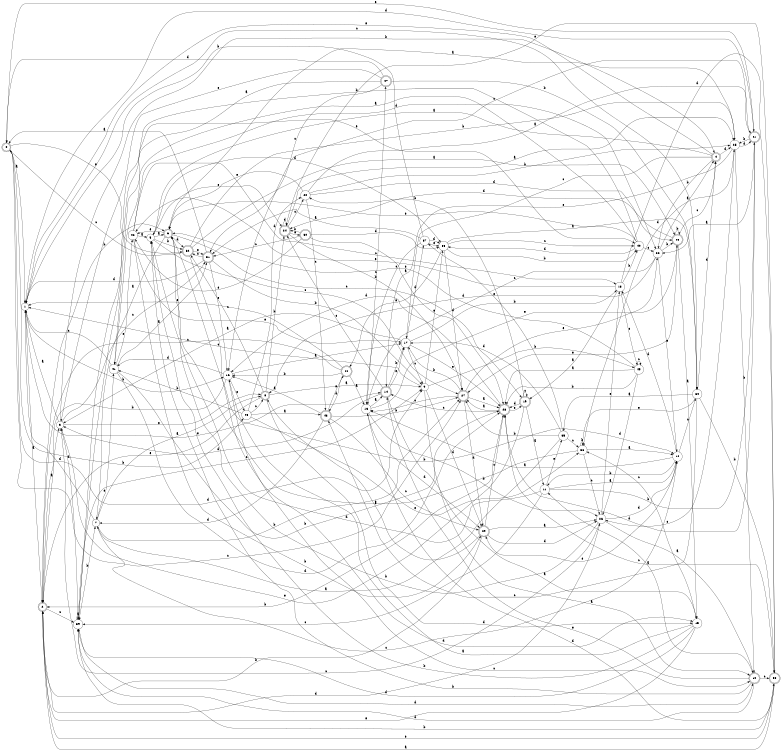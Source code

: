 digraph n39_9 {
__start0 [label="" shape="none"];

rankdir=LR;
size="8,5";

s0 [style="rounded,filled", color="black", fillcolor="white" shape="doublecircle", label="0"];
s1 [style="filled", color="black", fillcolor="white" shape="circle", label="1"];
s2 [style="rounded,filled", color="black", fillcolor="white" shape="doublecircle", label="2"];
s3 [style="filled", color="black", fillcolor="white" shape="circle", label="3"];
s4 [style="rounded,filled", color="black", fillcolor="white" shape="doublecircle", label="4"];
s5 [style="filled", color="black", fillcolor="white" shape="circle", label="5"];
s6 [style="rounded,filled", color="black", fillcolor="white" shape="doublecircle", label="6"];
s7 [style="filled", color="black", fillcolor="white" shape="circle", label="7"];
s8 [style="rounded,filled", color="black", fillcolor="white" shape="doublecircle", label="8"];
s9 [style="filled", color="black", fillcolor="white" shape="circle", label="9"];
s10 [style="rounded,filled", color="black", fillcolor="white" shape="doublecircle", label="10"];
s11 [style="filled", color="black", fillcolor="white" shape="circle", label="11"];
s12 [style="filled", color="black", fillcolor="white" shape="circle", label="12"];
s13 [style="filled", color="black", fillcolor="white" shape="circle", label="13"];
s14 [style="rounded,filled", color="black", fillcolor="white" shape="doublecircle", label="14"];
s15 [style="filled", color="black", fillcolor="white" shape="circle", label="15"];
s16 [style="filled", color="black", fillcolor="white" shape="circle", label="16"];
s17 [style="filled", color="black", fillcolor="white" shape="circle", label="17"];
s18 [style="filled", color="black", fillcolor="white" shape="circle", label="18"];
s19 [style="rounded,filled", color="black", fillcolor="white" shape="doublecircle", label="19"];
s20 [style="filled", color="black", fillcolor="white" shape="circle", label="20"];
s21 [style="rounded,filled", color="black", fillcolor="white" shape="doublecircle", label="21"];
s22 [style="filled", color="black", fillcolor="white" shape="circle", label="22"];
s23 [style="rounded,filled", color="black", fillcolor="white" shape="doublecircle", label="23"];
s24 [style="rounded,filled", color="black", fillcolor="white" shape="doublecircle", label="24"];
s25 [style="filled", color="black", fillcolor="white" shape="circle", label="25"];
s26 [style="filled", color="black", fillcolor="white" shape="circle", label="26"];
s27 [style="rounded,filled", color="black", fillcolor="white" shape="doublecircle", label="27"];
s28 [style="rounded,filled", color="black", fillcolor="white" shape="doublecircle", label="28"];
s29 [style="rounded,filled", color="black", fillcolor="white" shape="doublecircle", label="29"];
s30 [style="rounded,filled", color="black", fillcolor="white" shape="doublecircle", label="30"];
s31 [style="rounded,filled", color="black", fillcolor="white" shape="doublecircle", label="31"];
s32 [style="rounded,filled", color="black", fillcolor="white" shape="doublecircle", label="32"];
s33 [style="filled", color="black", fillcolor="white" shape="circle", label="33"];
s34 [style="filled", color="black", fillcolor="white" shape="circle", label="34"];
s35 [style="filled", color="black", fillcolor="white" shape="circle", label="35"];
s36 [style="filled", color="black", fillcolor="white" shape="circle", label="36"];
s37 [style="filled", color="black", fillcolor="white" shape="circle", label="37"];
s38 [style="rounded,filled", color="black", fillcolor="white" shape="doublecircle", label="38"];
s39 [style="filled", color="black", fillcolor="white" shape="circle", label="39"];
s40 [style="filled", color="black", fillcolor="white" shape="circle", label="40"];
s41 [style="filled", color="black", fillcolor="white" shape="circle", label="41"];
s42 [style="filled", color="black", fillcolor="white" shape="circle", label="42"];
s43 [style="rounded,filled", color="black", fillcolor="white" shape="doublecircle", label="43"];
s44 [style="rounded,filled", color="black", fillcolor="white" shape="doublecircle", label="44"];
s45 [style="filled", color="black", fillcolor="white" shape="circle", label="45"];
s46 [style="filled", color="black", fillcolor="white" shape="circle", label="46"];
s47 [style="rounded,filled", color="black", fillcolor="white" shape="doublecircle", label="47"];
s0 -> s1 [label="a"];
s0 -> s46 [label="b"];
s0 -> s27 [label="c"];
s0 -> s9 [label="d"];
s0 -> s32 [label="e"];
s1 -> s2 [label="a"];
s1 -> s16 [label="b"];
s1 -> s34 [label="c"];
s1 -> s21 [label="d"];
s1 -> s14 [label="e"];
s2 -> s3 [label="a"];
s2 -> s6 [label="b"];
s2 -> s39 [label="c"];
s2 -> s26 [label="d"];
s2 -> s38 [label="e"];
s3 -> s1 [label="a"];
s3 -> s4 [label="b"];
s3 -> s31 [label="c"];
s3 -> s39 [label="d"];
s3 -> s8 [label="e"];
s4 -> s5 [label="a"];
s4 -> s22 [label="b"];
s4 -> s17 [label="c"];
s4 -> s25 [label="d"];
s4 -> s1 [label="e"];
s5 -> s6 [label="a"];
s5 -> s32 [label="b"];
s5 -> s27 [label="c"];
s5 -> s33 [label="d"];
s5 -> s24 [label="e"];
s6 -> s7 [label="a"];
s6 -> s12 [label="b"];
s6 -> s19 [label="c"];
s6 -> s32 [label="d"];
s6 -> s42 [label="e"];
s7 -> s8 [label="a"];
s7 -> s27 [label="b"];
s7 -> s12 [label="c"];
s7 -> s1 [label="d"];
s7 -> s41 [label="e"];
s8 -> s9 [label="a"];
s8 -> s24 [label="b"];
s8 -> s32 [label="c"];
s8 -> s15 [label="d"];
s8 -> s2 [label="e"];
s9 -> s10 [label="a"];
s9 -> s45 [label="b"];
s9 -> s1 [label="c"];
s9 -> s29 [label="d"];
s9 -> s33 [label="e"];
s10 -> s11 [label="a"];
s10 -> s5 [label="b"];
s10 -> s38 [label="c"];
s10 -> s39 [label="d"];
s10 -> s14 [label="e"];
s11 -> s12 [label="a"];
s11 -> s21 [label="b"];
s11 -> s39 [label="c"];
s11 -> s5 [label="d"];
s11 -> s35 [label="e"];
s12 -> s13 [label="a"];
s12 -> s11 [label="b"];
s12 -> s34 [label="c"];
s12 -> s18 [label="d"];
s12 -> s29 [label="e"];
s13 -> s14 [label="a"];
s13 -> s26 [label="b"];
s13 -> s47 [label="c"];
s13 -> s29 [label="d"];
s13 -> s23 [label="e"];
s14 -> s15 [label="a"];
s14 -> s17 [label="b"];
s14 -> s24 [label="c"];
s14 -> s3 [label="d"];
s14 -> s17 [label="e"];
s15 -> s16 [label="a"];
s15 -> s5 [label="b"];
s15 -> s36 [label="c"];
s15 -> s39 [label="d"];
s15 -> s2 [label="e"];
s16 -> s17 [label="a"];
s16 -> s2 [label="b"];
s16 -> s10 [label="c"];
s16 -> s41 [label="d"];
s16 -> s46 [label="e"];
s17 -> s3 [label="a"];
s17 -> s18 [label="b"];
s17 -> s9 [label="c"];
s17 -> s37 [label="d"];
s17 -> s28 [label="e"];
s18 -> s19 [label="a"];
s18 -> s40 [label="b"];
s18 -> s45 [label="c"];
s18 -> s38 [label="d"];
s18 -> s42 [label="e"];
s19 -> s11 [label="a"];
s19 -> s20 [label="b"];
s19 -> s19 [label="c"];
s19 -> s28 [label="d"];
s19 -> s3 [label="e"];
s20 -> s21 [label="a"];
s20 -> s25 [label="b"];
s20 -> s43 [label="c"];
s20 -> s23 [label="d"];
s20 -> s6 [label="e"];
s21 -> s22 [label="a"];
s21 -> s25 [label="b"];
s21 -> s16 [label="c"];
s21 -> s28 [label="d"];
s21 -> s0 [label="e"];
s22 -> s4 [label="a"];
s22 -> s23 [label="b"];
s22 -> s13 [label="c"];
s22 -> s8 [label="d"];
s22 -> s12 [label="e"];
s23 -> s15 [label="a"];
s23 -> s23 [label="b"];
s23 -> s4 [label="c"];
s23 -> s24 [label="d"];
s23 -> s27 [label="e"];
s24 -> s25 [label="a"];
s24 -> s27 [label="b"];
s24 -> s20 [label="c"];
s24 -> s24 [label="d"];
s24 -> s30 [label="e"];
s25 -> s6 [label="a"];
s25 -> s10 [label="b"];
s25 -> s26 [label="c"];
s25 -> s21 [label="d"];
s25 -> s14 [label="e"];
s26 -> s10 [label="a"];
s26 -> s6 [label="b"];
s26 -> s3 [label="c"];
s26 -> s12 [label="d"];
s26 -> s18 [label="e"];
s27 -> s28 [label="a"];
s27 -> s17 [label="b"];
s27 -> s13 [label="c"];
s27 -> s29 [label="d"];
s27 -> s22 [label="e"];
s28 -> s27 [label="a"];
s28 -> s2 [label="b"];
s28 -> s14 [label="c"];
s28 -> s16 [label="d"];
s28 -> s19 [label="e"];
s29 -> s26 [label="a"];
s29 -> s2 [label="b"];
s29 -> s28 [label="c"];
s29 -> s26 [label="d"];
s29 -> s8 [label="e"];
s30 -> s28 [label="a"];
s30 -> s24 [label="b"];
s30 -> s31 [label="c"];
s30 -> s33 [label="d"];
s30 -> s42 [label="e"];
s31 -> s0 [label="a"];
s31 -> s9 [label="b"];
s31 -> s32 [label="c"];
s31 -> s1 [label="d"];
s31 -> s16 [label="e"];
s32 -> s23 [label="a"];
s32 -> s25 [label="b"];
s32 -> s0 [label="c"];
s32 -> s15 [label="d"];
s32 -> s31 [label="e"];
s33 -> s34 [label="a"];
s33 -> s40 [label="b"];
s33 -> s40 [label="c"];
s33 -> s27 [label="d"];
s33 -> s44 [label="e"];
s34 -> s35 [label="a"];
s34 -> s38 [label="b"];
s34 -> s43 [label="c"];
s34 -> s4 [label="d"];
s34 -> s36 [label="e"];
s35 -> s7 [label="a"];
s35 -> s27 [label="b"];
s35 -> s36 [label="c"];
s35 -> s17 [label="d"];
s35 -> s37 [label="e"];
s36 -> s12 [label="a"];
s36 -> s36 [label="b"];
s36 -> s26 [label="c"];
s36 -> s25 [label="d"];
s36 -> s6 [label="e"];
s37 -> s31 [label="a"];
s37 -> s1 [label="b"];
s37 -> s13 [label="c"];
s37 -> s33 [label="d"];
s37 -> s33 [label="e"];
s38 -> s2 [label="a"];
s38 -> s39 [label="b"];
s38 -> s28 [label="c"];
s38 -> s13 [label="d"];
s38 -> s24 [label="e"];
s39 -> s39 [label="a"];
s39 -> s7 [label="b"];
s39 -> s9 [label="c"];
s39 -> s10 [label="d"];
s39 -> s40 [label="e"];
s40 -> s41 [label="a"];
s40 -> s39 [label="b"];
s40 -> s22 [label="c"];
s40 -> s33 [label="d"];
s40 -> s6 [label="e"];
s41 -> s31 [label="a"];
s41 -> s28 [label="b"];
s41 -> s1 [label="c"];
s41 -> s28 [label="d"];
s41 -> s42 [label="e"];
s42 -> s5 [label="a"];
s42 -> s29 [label="b"];
s42 -> s18 [label="c"];
s42 -> s22 [label="d"];
s42 -> s17 [label="e"];
s43 -> s16 [label="a"];
s43 -> s27 [label="b"];
s43 -> s29 [label="c"];
s43 -> s7 [label="d"];
s43 -> s44 [label="e"];
s44 -> s13 [label="a"];
s44 -> s16 [label="b"];
s44 -> s2 [label="c"];
s44 -> s43 [label="d"];
s44 -> s1 [label="e"];
s45 -> s28 [label="a"];
s45 -> s28 [label="b"];
s45 -> s45 [label="c"];
s45 -> s26 [label="d"];
s45 -> s6 [label="e"];
s46 -> s43 [label="a"];
s46 -> s41 [label="b"];
s46 -> s8 [label="c"];
s46 -> s20 [label="d"];
s46 -> s36 [label="e"];
s47 -> s41 [label="a"];
s47 -> s34 [label="b"];
s47 -> s31 [label="c"];
s47 -> s0 [label="d"];
s47 -> s3 [label="e"];

}